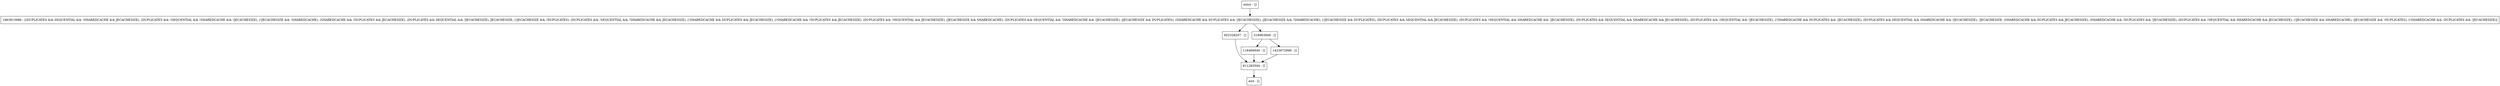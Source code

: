 digraph <init> {
node [shape=record];
611283594 [label="611283594 - []"];
entry [label="entry - []"];
exit [label="exit - []"];
1863815686 [label="1863815686 - [(DUPLICATES && SEQUENTIAL && !SHAREDCACHE && JECACHESIZE), (DUPLICATES && !SEQUENTIAL && !SHAREDCACHE && !JECACHESIZE), (!JECACHESIZE && !SHAREDCACHE), (SHAREDCACHE && !DUPLICATES && JECACHESIZE), (DUPLICATES && SEQUENTIAL && !JECACHESIZE), JECACHESIZE, (!JECACHESIZE && !DUPLICATES), (DUPLICATES && !SEQUENTIAL && !SHAREDCACHE && JECACHESIZE), (!SHAREDCACHE && DUPLICATES && JECACHESIZE), (!SHAREDCACHE && !DUPLICATES && JECACHESIZE), (DUPLICATES && !SEQUENTIAL && JECACHESIZE), (JECACHESIZE && SHAREDCACHE), (DUPLICATES && SEQUENTIAL && !SHAREDCACHE && !JECACHESIZE), (JECACHESIZE && DUPLICATES), (SHAREDCACHE && DUPLICATES && !JECACHESIZE), (JECACHESIZE && !SHAREDCACHE), (!JECACHESIZE && DUPLICATES), (DUPLICATES && SEQUENTIAL && JECACHESIZE), (DUPLICATES && !SEQUENTIAL && SHAREDCACHE && !JECACHESIZE), (DUPLICATES && SEQUENTIAL && SHAREDCACHE && JECACHESIZE), (DUPLICATES && !SEQUENTIAL && !JECACHESIZE), (!SHAREDCACHE && DUPLICATES && !JECACHESIZE), (DUPLICATES && SEQUENTIAL && SHAREDCACHE && !JECACHESIZE), !JECACHESIZE, (SHAREDCACHE && DUPLICATES && JECACHESIZE), (SHAREDCACHE && !DUPLICATES && !JECACHESIZE), (DUPLICATES && !SEQUENTIAL && SHAREDCACHE && JECACHESIZE), (!JECACHESIZE && SHAREDCACHE), (JECACHESIZE && !DUPLICATES), (!SHAREDCACHE && !DUPLICATES && !JECACHESIZE)]"];
952328207 [label="952328207 - []"];
518963849 [label="518963849 - []"];
118466940 [label="118466940 - []"];
1423672899 [label="1423672899 - []"];
entry;
exit;
611283594 -> exit;
entry -> 1863815686;
1863815686 -> 952328207;
1863815686 -> 518963849;
952328207 -> 611283594;
518963849 -> 118466940;
518963849 -> 1423672899;
118466940 -> 611283594;
1423672899 -> 611283594;
}
